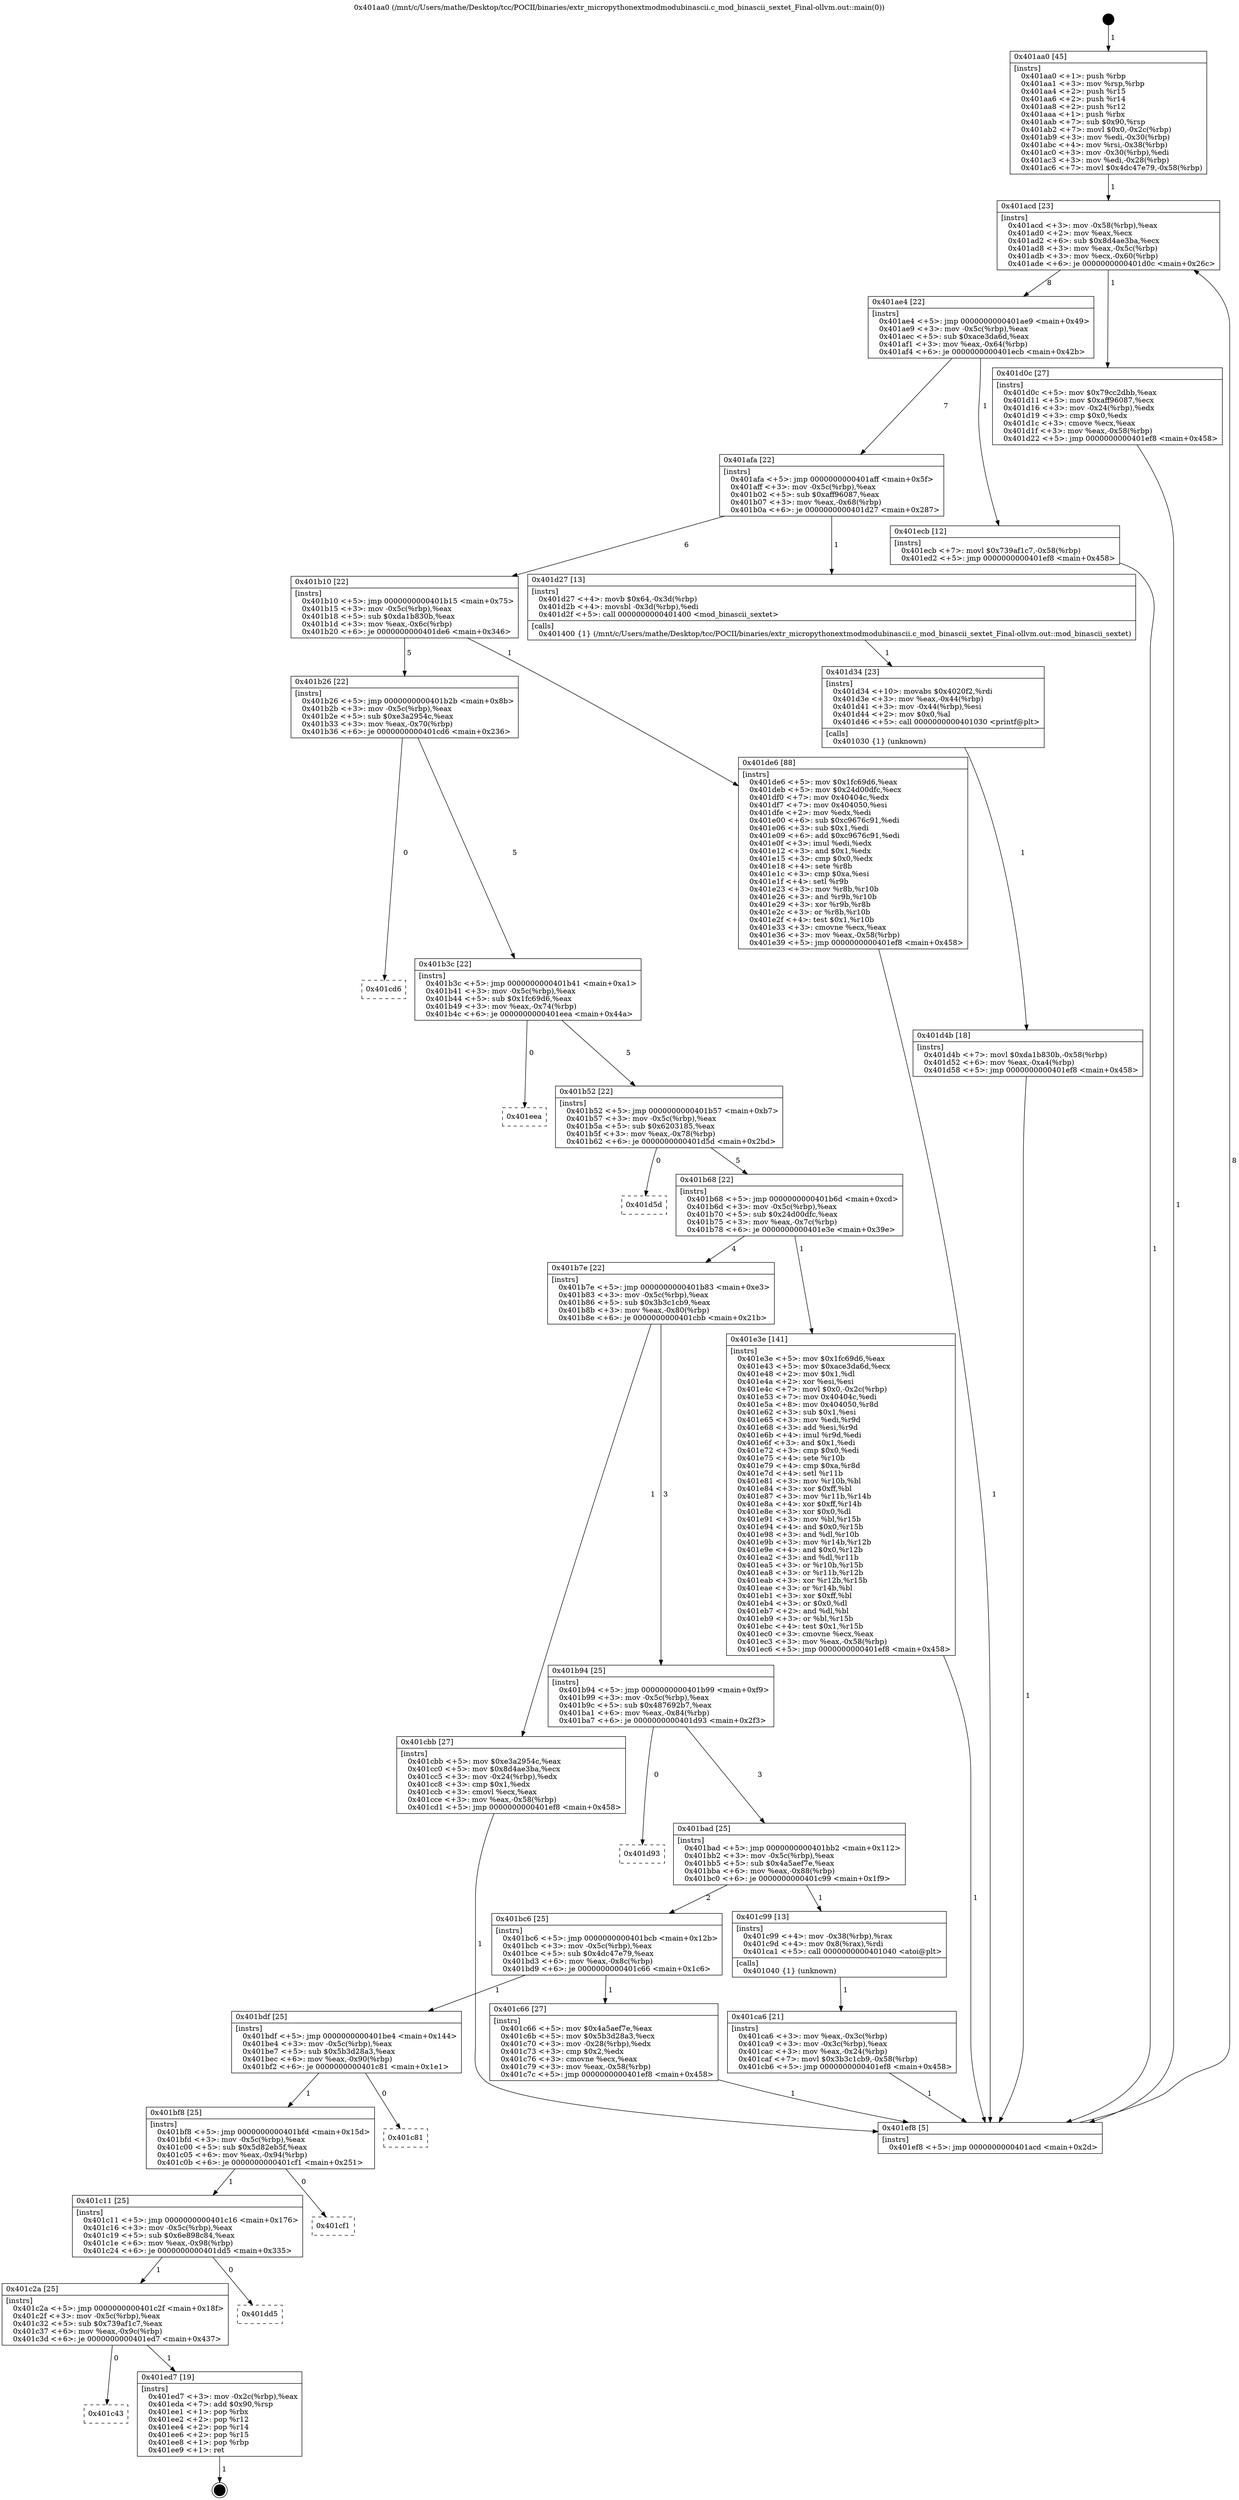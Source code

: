 digraph "0x401aa0" {
  label = "0x401aa0 (/mnt/c/Users/mathe/Desktop/tcc/POCII/binaries/extr_micropythonextmodmodubinascii.c_mod_binascii_sextet_Final-ollvm.out::main(0))"
  labelloc = "t"
  node[shape=record]

  Entry [label="",width=0.3,height=0.3,shape=circle,fillcolor=black,style=filled]
  "0x401acd" [label="{
     0x401acd [23]\l
     | [instrs]\l
     &nbsp;&nbsp;0x401acd \<+3\>: mov -0x58(%rbp),%eax\l
     &nbsp;&nbsp;0x401ad0 \<+2\>: mov %eax,%ecx\l
     &nbsp;&nbsp;0x401ad2 \<+6\>: sub $0x8d4ae3ba,%ecx\l
     &nbsp;&nbsp;0x401ad8 \<+3\>: mov %eax,-0x5c(%rbp)\l
     &nbsp;&nbsp;0x401adb \<+3\>: mov %ecx,-0x60(%rbp)\l
     &nbsp;&nbsp;0x401ade \<+6\>: je 0000000000401d0c \<main+0x26c\>\l
  }"]
  "0x401d0c" [label="{
     0x401d0c [27]\l
     | [instrs]\l
     &nbsp;&nbsp;0x401d0c \<+5\>: mov $0x79cc2dbb,%eax\l
     &nbsp;&nbsp;0x401d11 \<+5\>: mov $0xaff96087,%ecx\l
     &nbsp;&nbsp;0x401d16 \<+3\>: mov -0x24(%rbp),%edx\l
     &nbsp;&nbsp;0x401d19 \<+3\>: cmp $0x0,%edx\l
     &nbsp;&nbsp;0x401d1c \<+3\>: cmove %ecx,%eax\l
     &nbsp;&nbsp;0x401d1f \<+3\>: mov %eax,-0x58(%rbp)\l
     &nbsp;&nbsp;0x401d22 \<+5\>: jmp 0000000000401ef8 \<main+0x458\>\l
  }"]
  "0x401ae4" [label="{
     0x401ae4 [22]\l
     | [instrs]\l
     &nbsp;&nbsp;0x401ae4 \<+5\>: jmp 0000000000401ae9 \<main+0x49\>\l
     &nbsp;&nbsp;0x401ae9 \<+3\>: mov -0x5c(%rbp),%eax\l
     &nbsp;&nbsp;0x401aec \<+5\>: sub $0xace3da6d,%eax\l
     &nbsp;&nbsp;0x401af1 \<+3\>: mov %eax,-0x64(%rbp)\l
     &nbsp;&nbsp;0x401af4 \<+6\>: je 0000000000401ecb \<main+0x42b\>\l
  }"]
  Exit [label="",width=0.3,height=0.3,shape=circle,fillcolor=black,style=filled,peripheries=2]
  "0x401ecb" [label="{
     0x401ecb [12]\l
     | [instrs]\l
     &nbsp;&nbsp;0x401ecb \<+7\>: movl $0x739af1c7,-0x58(%rbp)\l
     &nbsp;&nbsp;0x401ed2 \<+5\>: jmp 0000000000401ef8 \<main+0x458\>\l
  }"]
  "0x401afa" [label="{
     0x401afa [22]\l
     | [instrs]\l
     &nbsp;&nbsp;0x401afa \<+5\>: jmp 0000000000401aff \<main+0x5f\>\l
     &nbsp;&nbsp;0x401aff \<+3\>: mov -0x5c(%rbp),%eax\l
     &nbsp;&nbsp;0x401b02 \<+5\>: sub $0xaff96087,%eax\l
     &nbsp;&nbsp;0x401b07 \<+3\>: mov %eax,-0x68(%rbp)\l
     &nbsp;&nbsp;0x401b0a \<+6\>: je 0000000000401d27 \<main+0x287\>\l
  }"]
  "0x401c43" [label="{
     0x401c43\l
  }", style=dashed]
  "0x401d27" [label="{
     0x401d27 [13]\l
     | [instrs]\l
     &nbsp;&nbsp;0x401d27 \<+4\>: movb $0x64,-0x3d(%rbp)\l
     &nbsp;&nbsp;0x401d2b \<+4\>: movsbl -0x3d(%rbp),%edi\l
     &nbsp;&nbsp;0x401d2f \<+5\>: call 0000000000401400 \<mod_binascii_sextet\>\l
     | [calls]\l
     &nbsp;&nbsp;0x401400 \{1\} (/mnt/c/Users/mathe/Desktop/tcc/POCII/binaries/extr_micropythonextmodmodubinascii.c_mod_binascii_sextet_Final-ollvm.out::mod_binascii_sextet)\l
  }"]
  "0x401b10" [label="{
     0x401b10 [22]\l
     | [instrs]\l
     &nbsp;&nbsp;0x401b10 \<+5\>: jmp 0000000000401b15 \<main+0x75\>\l
     &nbsp;&nbsp;0x401b15 \<+3\>: mov -0x5c(%rbp),%eax\l
     &nbsp;&nbsp;0x401b18 \<+5\>: sub $0xda1b830b,%eax\l
     &nbsp;&nbsp;0x401b1d \<+3\>: mov %eax,-0x6c(%rbp)\l
     &nbsp;&nbsp;0x401b20 \<+6\>: je 0000000000401de6 \<main+0x346\>\l
  }"]
  "0x401ed7" [label="{
     0x401ed7 [19]\l
     | [instrs]\l
     &nbsp;&nbsp;0x401ed7 \<+3\>: mov -0x2c(%rbp),%eax\l
     &nbsp;&nbsp;0x401eda \<+7\>: add $0x90,%rsp\l
     &nbsp;&nbsp;0x401ee1 \<+1\>: pop %rbx\l
     &nbsp;&nbsp;0x401ee2 \<+2\>: pop %r12\l
     &nbsp;&nbsp;0x401ee4 \<+2\>: pop %r14\l
     &nbsp;&nbsp;0x401ee6 \<+2\>: pop %r15\l
     &nbsp;&nbsp;0x401ee8 \<+1\>: pop %rbp\l
     &nbsp;&nbsp;0x401ee9 \<+1\>: ret\l
  }"]
  "0x401de6" [label="{
     0x401de6 [88]\l
     | [instrs]\l
     &nbsp;&nbsp;0x401de6 \<+5\>: mov $0x1fc69d6,%eax\l
     &nbsp;&nbsp;0x401deb \<+5\>: mov $0x24d00dfc,%ecx\l
     &nbsp;&nbsp;0x401df0 \<+7\>: mov 0x40404c,%edx\l
     &nbsp;&nbsp;0x401df7 \<+7\>: mov 0x404050,%esi\l
     &nbsp;&nbsp;0x401dfe \<+2\>: mov %edx,%edi\l
     &nbsp;&nbsp;0x401e00 \<+6\>: sub $0xc9676c91,%edi\l
     &nbsp;&nbsp;0x401e06 \<+3\>: sub $0x1,%edi\l
     &nbsp;&nbsp;0x401e09 \<+6\>: add $0xc9676c91,%edi\l
     &nbsp;&nbsp;0x401e0f \<+3\>: imul %edi,%edx\l
     &nbsp;&nbsp;0x401e12 \<+3\>: and $0x1,%edx\l
     &nbsp;&nbsp;0x401e15 \<+3\>: cmp $0x0,%edx\l
     &nbsp;&nbsp;0x401e18 \<+4\>: sete %r8b\l
     &nbsp;&nbsp;0x401e1c \<+3\>: cmp $0xa,%esi\l
     &nbsp;&nbsp;0x401e1f \<+4\>: setl %r9b\l
     &nbsp;&nbsp;0x401e23 \<+3\>: mov %r8b,%r10b\l
     &nbsp;&nbsp;0x401e26 \<+3\>: and %r9b,%r10b\l
     &nbsp;&nbsp;0x401e29 \<+3\>: xor %r9b,%r8b\l
     &nbsp;&nbsp;0x401e2c \<+3\>: or %r8b,%r10b\l
     &nbsp;&nbsp;0x401e2f \<+4\>: test $0x1,%r10b\l
     &nbsp;&nbsp;0x401e33 \<+3\>: cmovne %ecx,%eax\l
     &nbsp;&nbsp;0x401e36 \<+3\>: mov %eax,-0x58(%rbp)\l
     &nbsp;&nbsp;0x401e39 \<+5\>: jmp 0000000000401ef8 \<main+0x458\>\l
  }"]
  "0x401b26" [label="{
     0x401b26 [22]\l
     | [instrs]\l
     &nbsp;&nbsp;0x401b26 \<+5\>: jmp 0000000000401b2b \<main+0x8b\>\l
     &nbsp;&nbsp;0x401b2b \<+3\>: mov -0x5c(%rbp),%eax\l
     &nbsp;&nbsp;0x401b2e \<+5\>: sub $0xe3a2954c,%eax\l
     &nbsp;&nbsp;0x401b33 \<+3\>: mov %eax,-0x70(%rbp)\l
     &nbsp;&nbsp;0x401b36 \<+6\>: je 0000000000401cd6 \<main+0x236\>\l
  }"]
  "0x401c2a" [label="{
     0x401c2a [25]\l
     | [instrs]\l
     &nbsp;&nbsp;0x401c2a \<+5\>: jmp 0000000000401c2f \<main+0x18f\>\l
     &nbsp;&nbsp;0x401c2f \<+3\>: mov -0x5c(%rbp),%eax\l
     &nbsp;&nbsp;0x401c32 \<+5\>: sub $0x739af1c7,%eax\l
     &nbsp;&nbsp;0x401c37 \<+6\>: mov %eax,-0x9c(%rbp)\l
     &nbsp;&nbsp;0x401c3d \<+6\>: je 0000000000401ed7 \<main+0x437\>\l
  }"]
  "0x401cd6" [label="{
     0x401cd6\l
  }", style=dashed]
  "0x401b3c" [label="{
     0x401b3c [22]\l
     | [instrs]\l
     &nbsp;&nbsp;0x401b3c \<+5\>: jmp 0000000000401b41 \<main+0xa1\>\l
     &nbsp;&nbsp;0x401b41 \<+3\>: mov -0x5c(%rbp),%eax\l
     &nbsp;&nbsp;0x401b44 \<+5\>: sub $0x1fc69d6,%eax\l
     &nbsp;&nbsp;0x401b49 \<+3\>: mov %eax,-0x74(%rbp)\l
     &nbsp;&nbsp;0x401b4c \<+6\>: je 0000000000401eea \<main+0x44a\>\l
  }"]
  "0x401dd5" [label="{
     0x401dd5\l
  }", style=dashed]
  "0x401eea" [label="{
     0x401eea\l
  }", style=dashed]
  "0x401b52" [label="{
     0x401b52 [22]\l
     | [instrs]\l
     &nbsp;&nbsp;0x401b52 \<+5\>: jmp 0000000000401b57 \<main+0xb7\>\l
     &nbsp;&nbsp;0x401b57 \<+3\>: mov -0x5c(%rbp),%eax\l
     &nbsp;&nbsp;0x401b5a \<+5\>: sub $0x6203185,%eax\l
     &nbsp;&nbsp;0x401b5f \<+3\>: mov %eax,-0x78(%rbp)\l
     &nbsp;&nbsp;0x401b62 \<+6\>: je 0000000000401d5d \<main+0x2bd\>\l
  }"]
  "0x401c11" [label="{
     0x401c11 [25]\l
     | [instrs]\l
     &nbsp;&nbsp;0x401c11 \<+5\>: jmp 0000000000401c16 \<main+0x176\>\l
     &nbsp;&nbsp;0x401c16 \<+3\>: mov -0x5c(%rbp),%eax\l
     &nbsp;&nbsp;0x401c19 \<+5\>: sub $0x6e898c84,%eax\l
     &nbsp;&nbsp;0x401c1e \<+6\>: mov %eax,-0x98(%rbp)\l
     &nbsp;&nbsp;0x401c24 \<+6\>: je 0000000000401dd5 \<main+0x335\>\l
  }"]
  "0x401d5d" [label="{
     0x401d5d\l
  }", style=dashed]
  "0x401b68" [label="{
     0x401b68 [22]\l
     | [instrs]\l
     &nbsp;&nbsp;0x401b68 \<+5\>: jmp 0000000000401b6d \<main+0xcd\>\l
     &nbsp;&nbsp;0x401b6d \<+3\>: mov -0x5c(%rbp),%eax\l
     &nbsp;&nbsp;0x401b70 \<+5\>: sub $0x24d00dfc,%eax\l
     &nbsp;&nbsp;0x401b75 \<+3\>: mov %eax,-0x7c(%rbp)\l
     &nbsp;&nbsp;0x401b78 \<+6\>: je 0000000000401e3e \<main+0x39e\>\l
  }"]
  "0x401cf1" [label="{
     0x401cf1\l
  }", style=dashed]
  "0x401e3e" [label="{
     0x401e3e [141]\l
     | [instrs]\l
     &nbsp;&nbsp;0x401e3e \<+5\>: mov $0x1fc69d6,%eax\l
     &nbsp;&nbsp;0x401e43 \<+5\>: mov $0xace3da6d,%ecx\l
     &nbsp;&nbsp;0x401e48 \<+2\>: mov $0x1,%dl\l
     &nbsp;&nbsp;0x401e4a \<+2\>: xor %esi,%esi\l
     &nbsp;&nbsp;0x401e4c \<+7\>: movl $0x0,-0x2c(%rbp)\l
     &nbsp;&nbsp;0x401e53 \<+7\>: mov 0x40404c,%edi\l
     &nbsp;&nbsp;0x401e5a \<+8\>: mov 0x404050,%r8d\l
     &nbsp;&nbsp;0x401e62 \<+3\>: sub $0x1,%esi\l
     &nbsp;&nbsp;0x401e65 \<+3\>: mov %edi,%r9d\l
     &nbsp;&nbsp;0x401e68 \<+3\>: add %esi,%r9d\l
     &nbsp;&nbsp;0x401e6b \<+4\>: imul %r9d,%edi\l
     &nbsp;&nbsp;0x401e6f \<+3\>: and $0x1,%edi\l
     &nbsp;&nbsp;0x401e72 \<+3\>: cmp $0x0,%edi\l
     &nbsp;&nbsp;0x401e75 \<+4\>: sete %r10b\l
     &nbsp;&nbsp;0x401e79 \<+4\>: cmp $0xa,%r8d\l
     &nbsp;&nbsp;0x401e7d \<+4\>: setl %r11b\l
     &nbsp;&nbsp;0x401e81 \<+3\>: mov %r10b,%bl\l
     &nbsp;&nbsp;0x401e84 \<+3\>: xor $0xff,%bl\l
     &nbsp;&nbsp;0x401e87 \<+3\>: mov %r11b,%r14b\l
     &nbsp;&nbsp;0x401e8a \<+4\>: xor $0xff,%r14b\l
     &nbsp;&nbsp;0x401e8e \<+3\>: xor $0x0,%dl\l
     &nbsp;&nbsp;0x401e91 \<+3\>: mov %bl,%r15b\l
     &nbsp;&nbsp;0x401e94 \<+4\>: and $0x0,%r15b\l
     &nbsp;&nbsp;0x401e98 \<+3\>: and %dl,%r10b\l
     &nbsp;&nbsp;0x401e9b \<+3\>: mov %r14b,%r12b\l
     &nbsp;&nbsp;0x401e9e \<+4\>: and $0x0,%r12b\l
     &nbsp;&nbsp;0x401ea2 \<+3\>: and %dl,%r11b\l
     &nbsp;&nbsp;0x401ea5 \<+3\>: or %r10b,%r15b\l
     &nbsp;&nbsp;0x401ea8 \<+3\>: or %r11b,%r12b\l
     &nbsp;&nbsp;0x401eab \<+3\>: xor %r12b,%r15b\l
     &nbsp;&nbsp;0x401eae \<+3\>: or %r14b,%bl\l
     &nbsp;&nbsp;0x401eb1 \<+3\>: xor $0xff,%bl\l
     &nbsp;&nbsp;0x401eb4 \<+3\>: or $0x0,%dl\l
     &nbsp;&nbsp;0x401eb7 \<+2\>: and %dl,%bl\l
     &nbsp;&nbsp;0x401eb9 \<+3\>: or %bl,%r15b\l
     &nbsp;&nbsp;0x401ebc \<+4\>: test $0x1,%r15b\l
     &nbsp;&nbsp;0x401ec0 \<+3\>: cmovne %ecx,%eax\l
     &nbsp;&nbsp;0x401ec3 \<+3\>: mov %eax,-0x58(%rbp)\l
     &nbsp;&nbsp;0x401ec6 \<+5\>: jmp 0000000000401ef8 \<main+0x458\>\l
  }"]
  "0x401b7e" [label="{
     0x401b7e [22]\l
     | [instrs]\l
     &nbsp;&nbsp;0x401b7e \<+5\>: jmp 0000000000401b83 \<main+0xe3\>\l
     &nbsp;&nbsp;0x401b83 \<+3\>: mov -0x5c(%rbp),%eax\l
     &nbsp;&nbsp;0x401b86 \<+5\>: sub $0x3b3c1cb9,%eax\l
     &nbsp;&nbsp;0x401b8b \<+3\>: mov %eax,-0x80(%rbp)\l
     &nbsp;&nbsp;0x401b8e \<+6\>: je 0000000000401cbb \<main+0x21b\>\l
  }"]
  "0x401bf8" [label="{
     0x401bf8 [25]\l
     | [instrs]\l
     &nbsp;&nbsp;0x401bf8 \<+5\>: jmp 0000000000401bfd \<main+0x15d\>\l
     &nbsp;&nbsp;0x401bfd \<+3\>: mov -0x5c(%rbp),%eax\l
     &nbsp;&nbsp;0x401c00 \<+5\>: sub $0x5d82eb5f,%eax\l
     &nbsp;&nbsp;0x401c05 \<+6\>: mov %eax,-0x94(%rbp)\l
     &nbsp;&nbsp;0x401c0b \<+6\>: je 0000000000401cf1 \<main+0x251\>\l
  }"]
  "0x401cbb" [label="{
     0x401cbb [27]\l
     | [instrs]\l
     &nbsp;&nbsp;0x401cbb \<+5\>: mov $0xe3a2954c,%eax\l
     &nbsp;&nbsp;0x401cc0 \<+5\>: mov $0x8d4ae3ba,%ecx\l
     &nbsp;&nbsp;0x401cc5 \<+3\>: mov -0x24(%rbp),%edx\l
     &nbsp;&nbsp;0x401cc8 \<+3\>: cmp $0x1,%edx\l
     &nbsp;&nbsp;0x401ccb \<+3\>: cmovl %ecx,%eax\l
     &nbsp;&nbsp;0x401cce \<+3\>: mov %eax,-0x58(%rbp)\l
     &nbsp;&nbsp;0x401cd1 \<+5\>: jmp 0000000000401ef8 \<main+0x458\>\l
  }"]
  "0x401b94" [label="{
     0x401b94 [25]\l
     | [instrs]\l
     &nbsp;&nbsp;0x401b94 \<+5\>: jmp 0000000000401b99 \<main+0xf9\>\l
     &nbsp;&nbsp;0x401b99 \<+3\>: mov -0x5c(%rbp),%eax\l
     &nbsp;&nbsp;0x401b9c \<+5\>: sub $0x487692b7,%eax\l
     &nbsp;&nbsp;0x401ba1 \<+6\>: mov %eax,-0x84(%rbp)\l
     &nbsp;&nbsp;0x401ba7 \<+6\>: je 0000000000401d93 \<main+0x2f3\>\l
  }"]
  "0x401c81" [label="{
     0x401c81\l
  }", style=dashed]
  "0x401d93" [label="{
     0x401d93\l
  }", style=dashed]
  "0x401bad" [label="{
     0x401bad [25]\l
     | [instrs]\l
     &nbsp;&nbsp;0x401bad \<+5\>: jmp 0000000000401bb2 \<main+0x112\>\l
     &nbsp;&nbsp;0x401bb2 \<+3\>: mov -0x5c(%rbp),%eax\l
     &nbsp;&nbsp;0x401bb5 \<+5\>: sub $0x4a5aef7e,%eax\l
     &nbsp;&nbsp;0x401bba \<+6\>: mov %eax,-0x88(%rbp)\l
     &nbsp;&nbsp;0x401bc0 \<+6\>: je 0000000000401c99 \<main+0x1f9\>\l
  }"]
  "0x401d4b" [label="{
     0x401d4b [18]\l
     | [instrs]\l
     &nbsp;&nbsp;0x401d4b \<+7\>: movl $0xda1b830b,-0x58(%rbp)\l
     &nbsp;&nbsp;0x401d52 \<+6\>: mov %eax,-0xa4(%rbp)\l
     &nbsp;&nbsp;0x401d58 \<+5\>: jmp 0000000000401ef8 \<main+0x458\>\l
  }"]
  "0x401c99" [label="{
     0x401c99 [13]\l
     | [instrs]\l
     &nbsp;&nbsp;0x401c99 \<+4\>: mov -0x38(%rbp),%rax\l
     &nbsp;&nbsp;0x401c9d \<+4\>: mov 0x8(%rax),%rdi\l
     &nbsp;&nbsp;0x401ca1 \<+5\>: call 0000000000401040 \<atoi@plt\>\l
     | [calls]\l
     &nbsp;&nbsp;0x401040 \{1\} (unknown)\l
  }"]
  "0x401bc6" [label="{
     0x401bc6 [25]\l
     | [instrs]\l
     &nbsp;&nbsp;0x401bc6 \<+5\>: jmp 0000000000401bcb \<main+0x12b\>\l
     &nbsp;&nbsp;0x401bcb \<+3\>: mov -0x5c(%rbp),%eax\l
     &nbsp;&nbsp;0x401bce \<+5\>: sub $0x4dc47e79,%eax\l
     &nbsp;&nbsp;0x401bd3 \<+6\>: mov %eax,-0x8c(%rbp)\l
     &nbsp;&nbsp;0x401bd9 \<+6\>: je 0000000000401c66 \<main+0x1c6\>\l
  }"]
  "0x401d34" [label="{
     0x401d34 [23]\l
     | [instrs]\l
     &nbsp;&nbsp;0x401d34 \<+10\>: movabs $0x4020f2,%rdi\l
     &nbsp;&nbsp;0x401d3e \<+3\>: mov %eax,-0x44(%rbp)\l
     &nbsp;&nbsp;0x401d41 \<+3\>: mov -0x44(%rbp),%esi\l
     &nbsp;&nbsp;0x401d44 \<+2\>: mov $0x0,%al\l
     &nbsp;&nbsp;0x401d46 \<+5\>: call 0000000000401030 \<printf@plt\>\l
     | [calls]\l
     &nbsp;&nbsp;0x401030 \{1\} (unknown)\l
  }"]
  "0x401c66" [label="{
     0x401c66 [27]\l
     | [instrs]\l
     &nbsp;&nbsp;0x401c66 \<+5\>: mov $0x4a5aef7e,%eax\l
     &nbsp;&nbsp;0x401c6b \<+5\>: mov $0x5b3d28a3,%ecx\l
     &nbsp;&nbsp;0x401c70 \<+3\>: mov -0x28(%rbp),%edx\l
     &nbsp;&nbsp;0x401c73 \<+3\>: cmp $0x2,%edx\l
     &nbsp;&nbsp;0x401c76 \<+3\>: cmovne %ecx,%eax\l
     &nbsp;&nbsp;0x401c79 \<+3\>: mov %eax,-0x58(%rbp)\l
     &nbsp;&nbsp;0x401c7c \<+5\>: jmp 0000000000401ef8 \<main+0x458\>\l
  }"]
  "0x401bdf" [label="{
     0x401bdf [25]\l
     | [instrs]\l
     &nbsp;&nbsp;0x401bdf \<+5\>: jmp 0000000000401be4 \<main+0x144\>\l
     &nbsp;&nbsp;0x401be4 \<+3\>: mov -0x5c(%rbp),%eax\l
     &nbsp;&nbsp;0x401be7 \<+5\>: sub $0x5b3d28a3,%eax\l
     &nbsp;&nbsp;0x401bec \<+6\>: mov %eax,-0x90(%rbp)\l
     &nbsp;&nbsp;0x401bf2 \<+6\>: je 0000000000401c81 \<main+0x1e1\>\l
  }"]
  "0x401ef8" [label="{
     0x401ef8 [5]\l
     | [instrs]\l
     &nbsp;&nbsp;0x401ef8 \<+5\>: jmp 0000000000401acd \<main+0x2d\>\l
  }"]
  "0x401aa0" [label="{
     0x401aa0 [45]\l
     | [instrs]\l
     &nbsp;&nbsp;0x401aa0 \<+1\>: push %rbp\l
     &nbsp;&nbsp;0x401aa1 \<+3\>: mov %rsp,%rbp\l
     &nbsp;&nbsp;0x401aa4 \<+2\>: push %r15\l
     &nbsp;&nbsp;0x401aa6 \<+2\>: push %r14\l
     &nbsp;&nbsp;0x401aa8 \<+2\>: push %r12\l
     &nbsp;&nbsp;0x401aaa \<+1\>: push %rbx\l
     &nbsp;&nbsp;0x401aab \<+7\>: sub $0x90,%rsp\l
     &nbsp;&nbsp;0x401ab2 \<+7\>: movl $0x0,-0x2c(%rbp)\l
     &nbsp;&nbsp;0x401ab9 \<+3\>: mov %edi,-0x30(%rbp)\l
     &nbsp;&nbsp;0x401abc \<+4\>: mov %rsi,-0x38(%rbp)\l
     &nbsp;&nbsp;0x401ac0 \<+3\>: mov -0x30(%rbp),%edi\l
     &nbsp;&nbsp;0x401ac3 \<+3\>: mov %edi,-0x28(%rbp)\l
     &nbsp;&nbsp;0x401ac6 \<+7\>: movl $0x4dc47e79,-0x58(%rbp)\l
  }"]
  "0x401ca6" [label="{
     0x401ca6 [21]\l
     | [instrs]\l
     &nbsp;&nbsp;0x401ca6 \<+3\>: mov %eax,-0x3c(%rbp)\l
     &nbsp;&nbsp;0x401ca9 \<+3\>: mov -0x3c(%rbp),%eax\l
     &nbsp;&nbsp;0x401cac \<+3\>: mov %eax,-0x24(%rbp)\l
     &nbsp;&nbsp;0x401caf \<+7\>: movl $0x3b3c1cb9,-0x58(%rbp)\l
     &nbsp;&nbsp;0x401cb6 \<+5\>: jmp 0000000000401ef8 \<main+0x458\>\l
  }"]
  Entry -> "0x401aa0" [label=" 1"]
  "0x401acd" -> "0x401d0c" [label=" 1"]
  "0x401acd" -> "0x401ae4" [label=" 8"]
  "0x401ed7" -> Exit [label=" 1"]
  "0x401ae4" -> "0x401ecb" [label=" 1"]
  "0x401ae4" -> "0x401afa" [label=" 7"]
  "0x401c2a" -> "0x401c43" [label=" 0"]
  "0x401afa" -> "0x401d27" [label=" 1"]
  "0x401afa" -> "0x401b10" [label=" 6"]
  "0x401c2a" -> "0x401ed7" [label=" 1"]
  "0x401b10" -> "0x401de6" [label=" 1"]
  "0x401b10" -> "0x401b26" [label=" 5"]
  "0x401c11" -> "0x401c2a" [label=" 1"]
  "0x401b26" -> "0x401cd6" [label=" 0"]
  "0x401b26" -> "0x401b3c" [label=" 5"]
  "0x401c11" -> "0x401dd5" [label=" 0"]
  "0x401b3c" -> "0x401eea" [label=" 0"]
  "0x401b3c" -> "0x401b52" [label=" 5"]
  "0x401bf8" -> "0x401c11" [label=" 1"]
  "0x401b52" -> "0x401d5d" [label=" 0"]
  "0x401b52" -> "0x401b68" [label=" 5"]
  "0x401bf8" -> "0x401cf1" [label=" 0"]
  "0x401b68" -> "0x401e3e" [label=" 1"]
  "0x401b68" -> "0x401b7e" [label=" 4"]
  "0x401bdf" -> "0x401bf8" [label=" 1"]
  "0x401b7e" -> "0x401cbb" [label=" 1"]
  "0x401b7e" -> "0x401b94" [label=" 3"]
  "0x401bdf" -> "0x401c81" [label=" 0"]
  "0x401b94" -> "0x401d93" [label=" 0"]
  "0x401b94" -> "0x401bad" [label=" 3"]
  "0x401ecb" -> "0x401ef8" [label=" 1"]
  "0x401bad" -> "0x401c99" [label=" 1"]
  "0x401bad" -> "0x401bc6" [label=" 2"]
  "0x401e3e" -> "0x401ef8" [label=" 1"]
  "0x401bc6" -> "0x401c66" [label=" 1"]
  "0x401bc6" -> "0x401bdf" [label=" 1"]
  "0x401c66" -> "0x401ef8" [label=" 1"]
  "0x401aa0" -> "0x401acd" [label=" 1"]
  "0x401ef8" -> "0x401acd" [label=" 8"]
  "0x401c99" -> "0x401ca6" [label=" 1"]
  "0x401ca6" -> "0x401ef8" [label=" 1"]
  "0x401cbb" -> "0x401ef8" [label=" 1"]
  "0x401d0c" -> "0x401ef8" [label=" 1"]
  "0x401d27" -> "0x401d34" [label=" 1"]
  "0x401d34" -> "0x401d4b" [label=" 1"]
  "0x401d4b" -> "0x401ef8" [label=" 1"]
  "0x401de6" -> "0x401ef8" [label=" 1"]
}
